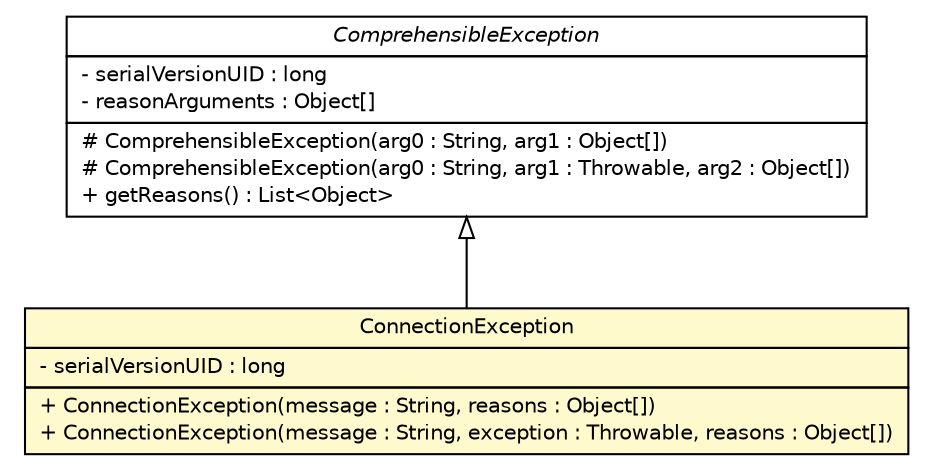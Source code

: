 #!/usr/local/bin/dot
#
# Class diagram 
# Generated by UMLGraph version R5_6 (http://www.umlgraph.org/)
#

digraph G {
	edge [fontname="Helvetica",fontsize=10,labelfontname="Helvetica",labelfontsize=10];
	node [fontname="Helvetica",fontsize=10,shape=plaintext];
	nodesep=0.25;
	ranksep=0.5;
	// de.hsbremen.tc.tnc.transport.exception.ConnectionException
	c43 [label=<<table title="de.hsbremen.tc.tnc.transport.exception.ConnectionException" border="0" cellborder="1" cellspacing="0" cellpadding="2" port="p" bgcolor="lemonChiffon" href="./ConnectionException.html">
		<tr><td><table border="0" cellspacing="0" cellpadding="1">
<tr><td align="center" balign="center"> ConnectionException </td></tr>
		</table></td></tr>
		<tr><td><table border="0" cellspacing="0" cellpadding="1">
<tr><td align="left" balign="left"> - serialVersionUID : long </td></tr>
		</table></td></tr>
		<tr><td><table border="0" cellspacing="0" cellpadding="1">
<tr><td align="left" balign="left"> + ConnectionException(message : String, reasons : Object[]) </td></tr>
<tr><td align="left" balign="left"> + ConnectionException(message : String, exception : Throwable, reasons : Object[]) </td></tr>
		</table></td></tr>
		</table>>, URL="./ConnectionException.html", fontname="Helvetica", fontcolor="black", fontsize=10.0];
	//de.hsbremen.tc.tnc.transport.exception.ConnectionException extends de.hsbremen.tc.tnc.exception.ComprehensibleException
	c54:p -> c43:p [dir=back,arrowtail=empty];
	// de.hsbremen.tc.tnc.exception.ComprehensibleException
	c54 [label=<<table title="de.hsbremen.tc.tnc.exception.ComprehensibleException" border="0" cellborder="1" cellspacing="0" cellpadding="2" port="p" href="http://java.sun.com/j2se/1.4.2/docs/api/de/hsbremen/tc/tnc/exception/ComprehensibleException.html">
		<tr><td><table border="0" cellspacing="0" cellpadding="1">
<tr><td align="center" balign="center"><font face="Helvetica-Oblique"> ComprehensibleException </font></td></tr>
		</table></td></tr>
		<tr><td><table border="0" cellspacing="0" cellpadding="1">
<tr><td align="left" balign="left"> - serialVersionUID : long </td></tr>
<tr><td align="left" balign="left"> - reasonArguments : Object[] </td></tr>
		</table></td></tr>
		<tr><td><table border="0" cellspacing="0" cellpadding="1">
<tr><td align="left" balign="left"> # ComprehensibleException(arg0 : String, arg1 : Object[]) </td></tr>
<tr><td align="left" balign="left"> # ComprehensibleException(arg0 : String, arg1 : Throwable, arg2 : Object[]) </td></tr>
<tr><td align="left" balign="left"> + getReasons() : List&lt;Object&gt; </td></tr>
		</table></td></tr>
		</table>>, URL="http://java.sun.com/j2se/1.4.2/docs/api/de/hsbremen/tc/tnc/exception/ComprehensibleException.html", fontname="Helvetica", fontcolor="black", fontsize=10.0];
}

